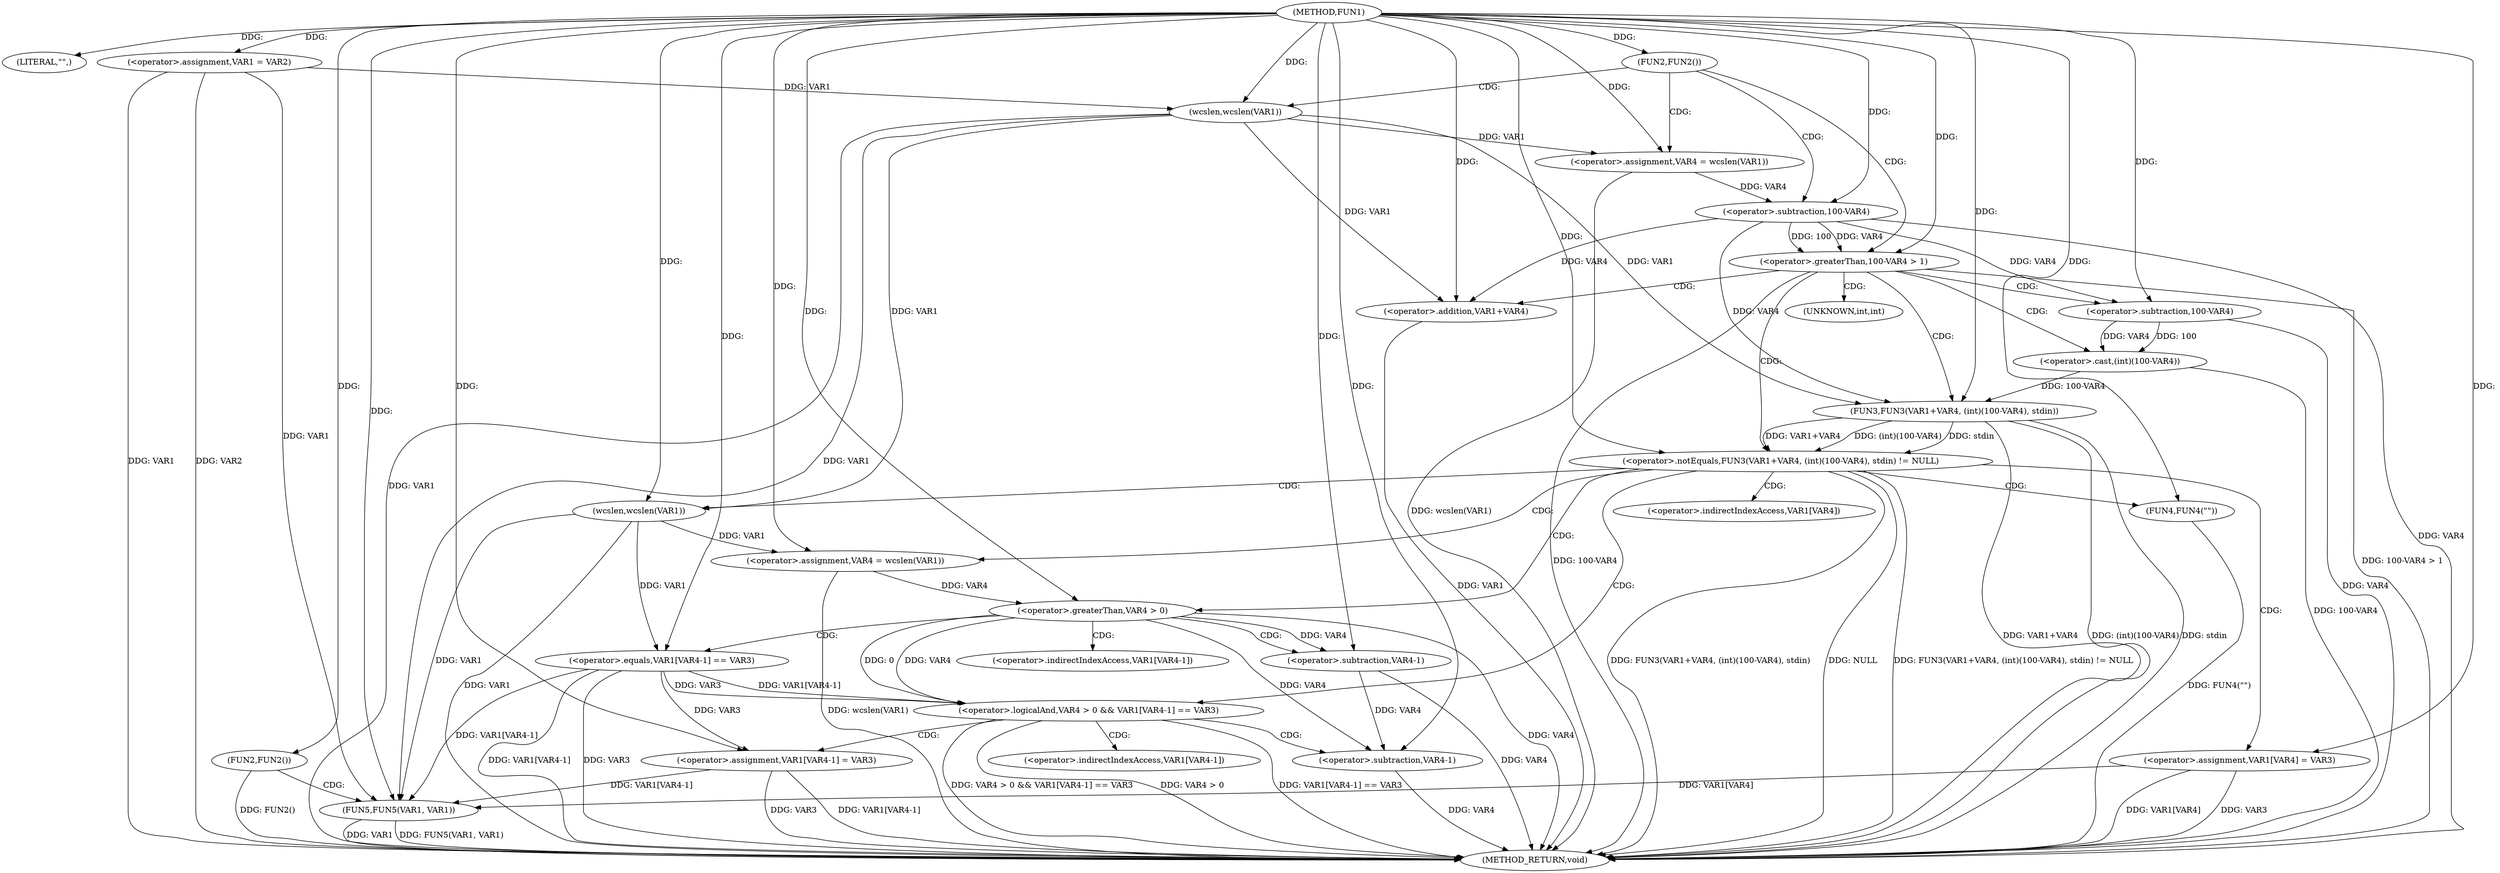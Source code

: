 digraph FUN1 {  
"1000100" [label = "(METHOD,FUN1)" ]
"1000176" [label = "(METHOD_RETURN,void)" ]
"1000103" [label = "(LITERAL,\"\",)" ]
"1000104" [label = "(<operator>.assignment,VAR1 = VAR2)" ]
"1000108" [label = "(FUN2,FUN2())" ]
"1000112" [label = "(<operator>.assignment,VAR4 = wcslen(VAR1))" ]
"1000114" [label = "(wcslen,wcslen(VAR1))" ]
"1000117" [label = "(<operator>.greaterThan,100-VAR4 > 1)" ]
"1000118" [label = "(<operator>.subtraction,100-VAR4)" ]
"1000124" [label = "(<operator>.notEquals,FUN3(VAR1+VAR4, (int)(100-VAR4), stdin) != NULL)" ]
"1000125" [label = "(FUN3,FUN3(VAR1+VAR4, (int)(100-VAR4), stdin))" ]
"1000126" [label = "(<operator>.addition,VAR1+VAR4)" ]
"1000129" [label = "(<operator>.cast,(int)(100-VAR4))" ]
"1000131" [label = "(<operator>.subtraction,100-VAR4)" ]
"1000137" [label = "(<operator>.assignment,VAR4 = wcslen(VAR1))" ]
"1000139" [label = "(wcslen,wcslen(VAR1))" ]
"1000142" [label = "(<operator>.logicalAnd,VAR4 > 0 && VAR1[VAR4-1] == VAR3)" ]
"1000143" [label = "(<operator>.greaterThan,VAR4 > 0)" ]
"1000146" [label = "(<operator>.equals,VAR1[VAR4-1] == VAR3)" ]
"1000149" [label = "(<operator>.subtraction,VAR4-1)" ]
"1000154" [label = "(<operator>.assignment,VAR1[VAR4-1] = VAR3)" ]
"1000157" [label = "(<operator>.subtraction,VAR4-1)" ]
"1000163" [label = "(FUN4,FUN4(\"\"))" ]
"1000165" [label = "(<operator>.assignment,VAR1[VAR4] = VAR3)" ]
"1000171" [label = "(FUN2,FUN2())" ]
"1000173" [label = "(FUN5,FUN5(VAR1, VAR1))" ]
"1000130" [label = "(UNKNOWN,int,int)" ]
"1000147" [label = "(<operator>.indirectIndexAccess,VAR1[VAR4-1])" ]
"1000155" [label = "(<operator>.indirectIndexAccess,VAR1[VAR4-1])" ]
"1000166" [label = "(<operator>.indirectIndexAccess,VAR1[VAR4])" ]
  "1000117" -> "1000176"  [ label = "DDG: 100-VAR4 > 1"] 
  "1000125" -> "1000176"  [ label = "DDG: VAR1+VAR4"] 
  "1000142" -> "1000176"  [ label = "DDG: VAR4 > 0 && VAR1[VAR4-1] == VAR3"] 
  "1000124" -> "1000176"  [ label = "DDG: FUN3(VAR1+VAR4, (int)(100-VAR4), stdin)"] 
  "1000165" -> "1000176"  [ label = "DDG: VAR3"] 
  "1000104" -> "1000176"  [ label = "DDG: VAR1"] 
  "1000137" -> "1000176"  [ label = "DDG: wcslen(VAR1)"] 
  "1000114" -> "1000176"  [ label = "DDG: VAR1"] 
  "1000126" -> "1000176"  [ label = "DDG: VAR1"] 
  "1000117" -> "1000176"  [ label = "DDG: 100-VAR4"] 
  "1000149" -> "1000176"  [ label = "DDG: VAR4"] 
  "1000146" -> "1000176"  [ label = "DDG: VAR1[VAR4-1]"] 
  "1000112" -> "1000176"  [ label = "DDG: wcslen(VAR1)"] 
  "1000154" -> "1000176"  [ label = "DDG: VAR3"] 
  "1000165" -> "1000176"  [ label = "DDG: VAR1[VAR4]"] 
  "1000139" -> "1000176"  [ label = "DDG: VAR1"] 
  "1000146" -> "1000176"  [ label = "DDG: VAR3"] 
  "1000125" -> "1000176"  [ label = "DDG: (int)(100-VAR4)"] 
  "1000154" -> "1000176"  [ label = "DDG: VAR1[VAR4-1]"] 
  "1000157" -> "1000176"  [ label = "DDG: VAR4"] 
  "1000143" -> "1000176"  [ label = "DDG: VAR4"] 
  "1000125" -> "1000176"  [ label = "DDG: stdin"] 
  "1000131" -> "1000176"  [ label = "DDG: VAR4"] 
  "1000124" -> "1000176"  [ label = "DDG: NULL"] 
  "1000118" -> "1000176"  [ label = "DDG: VAR4"] 
  "1000173" -> "1000176"  [ label = "DDG: FUN5(VAR1, VAR1)"] 
  "1000142" -> "1000176"  [ label = "DDG: VAR4 > 0"] 
  "1000171" -> "1000176"  [ label = "DDG: FUN2()"] 
  "1000163" -> "1000176"  [ label = "DDG: FUN4(\"\")"] 
  "1000142" -> "1000176"  [ label = "DDG: VAR1[VAR4-1] == VAR3"] 
  "1000173" -> "1000176"  [ label = "DDG: VAR1"] 
  "1000104" -> "1000176"  [ label = "DDG: VAR2"] 
  "1000129" -> "1000176"  [ label = "DDG: 100-VAR4"] 
  "1000124" -> "1000176"  [ label = "DDG: FUN3(VAR1+VAR4, (int)(100-VAR4), stdin) != NULL"] 
  "1000100" -> "1000103"  [ label = "DDG: "] 
  "1000100" -> "1000104"  [ label = "DDG: "] 
  "1000100" -> "1000108"  [ label = "DDG: "] 
  "1000114" -> "1000112"  [ label = "DDG: VAR1"] 
  "1000100" -> "1000112"  [ label = "DDG: "] 
  "1000104" -> "1000114"  [ label = "DDG: VAR1"] 
  "1000100" -> "1000114"  [ label = "DDG: "] 
  "1000118" -> "1000117"  [ label = "DDG: 100"] 
  "1000118" -> "1000117"  [ label = "DDG: VAR4"] 
  "1000100" -> "1000118"  [ label = "DDG: "] 
  "1000112" -> "1000118"  [ label = "DDG: VAR4"] 
  "1000100" -> "1000117"  [ label = "DDG: "] 
  "1000125" -> "1000124"  [ label = "DDG: VAR1+VAR4"] 
  "1000125" -> "1000124"  [ label = "DDG: (int)(100-VAR4)"] 
  "1000125" -> "1000124"  [ label = "DDG: stdin"] 
  "1000114" -> "1000125"  [ label = "DDG: VAR1"] 
  "1000100" -> "1000125"  [ label = "DDG: "] 
  "1000118" -> "1000125"  [ label = "DDG: VAR4"] 
  "1000114" -> "1000126"  [ label = "DDG: VAR1"] 
  "1000100" -> "1000126"  [ label = "DDG: "] 
  "1000118" -> "1000126"  [ label = "DDG: VAR4"] 
  "1000129" -> "1000125"  [ label = "DDG: 100-VAR4"] 
  "1000131" -> "1000129"  [ label = "DDG: 100"] 
  "1000131" -> "1000129"  [ label = "DDG: VAR4"] 
  "1000100" -> "1000131"  [ label = "DDG: "] 
  "1000118" -> "1000131"  [ label = "DDG: VAR4"] 
  "1000100" -> "1000124"  [ label = "DDG: "] 
  "1000139" -> "1000137"  [ label = "DDG: VAR1"] 
  "1000100" -> "1000137"  [ label = "DDG: "] 
  "1000100" -> "1000139"  [ label = "DDG: "] 
  "1000114" -> "1000139"  [ label = "DDG: VAR1"] 
  "1000143" -> "1000142"  [ label = "DDG: VAR4"] 
  "1000143" -> "1000142"  [ label = "DDG: 0"] 
  "1000137" -> "1000143"  [ label = "DDG: VAR4"] 
  "1000100" -> "1000143"  [ label = "DDG: "] 
  "1000146" -> "1000142"  [ label = "DDG: VAR1[VAR4-1]"] 
  "1000146" -> "1000142"  [ label = "DDG: VAR3"] 
  "1000139" -> "1000146"  [ label = "DDG: VAR1"] 
  "1000143" -> "1000149"  [ label = "DDG: VAR4"] 
  "1000100" -> "1000149"  [ label = "DDG: "] 
  "1000100" -> "1000146"  [ label = "DDG: "] 
  "1000146" -> "1000154"  [ label = "DDG: VAR3"] 
  "1000100" -> "1000154"  [ label = "DDG: "] 
  "1000143" -> "1000157"  [ label = "DDG: VAR4"] 
  "1000149" -> "1000157"  [ label = "DDG: VAR4"] 
  "1000100" -> "1000157"  [ label = "DDG: "] 
  "1000100" -> "1000163"  [ label = "DDG: "] 
  "1000100" -> "1000165"  [ label = "DDG: "] 
  "1000100" -> "1000171"  [ label = "DDG: "] 
  "1000104" -> "1000173"  [ label = "DDG: VAR1"] 
  "1000154" -> "1000173"  [ label = "DDG: VAR1[VAR4-1]"] 
  "1000114" -> "1000173"  [ label = "DDG: VAR1"] 
  "1000146" -> "1000173"  [ label = "DDG: VAR1[VAR4-1]"] 
  "1000165" -> "1000173"  [ label = "DDG: VAR1[VAR4]"] 
  "1000139" -> "1000173"  [ label = "DDG: VAR1"] 
  "1000100" -> "1000173"  [ label = "DDG: "] 
  "1000108" -> "1000117"  [ label = "CDG: "] 
  "1000108" -> "1000114"  [ label = "CDG: "] 
  "1000108" -> "1000118"  [ label = "CDG: "] 
  "1000108" -> "1000112"  [ label = "CDG: "] 
  "1000117" -> "1000125"  [ label = "CDG: "] 
  "1000117" -> "1000131"  [ label = "CDG: "] 
  "1000117" -> "1000126"  [ label = "CDG: "] 
  "1000117" -> "1000129"  [ label = "CDG: "] 
  "1000117" -> "1000124"  [ label = "CDG: "] 
  "1000117" -> "1000130"  [ label = "CDG: "] 
  "1000124" -> "1000142"  [ label = "CDG: "] 
  "1000124" -> "1000166"  [ label = "CDG: "] 
  "1000124" -> "1000139"  [ label = "CDG: "] 
  "1000124" -> "1000165"  [ label = "CDG: "] 
  "1000124" -> "1000163"  [ label = "CDG: "] 
  "1000124" -> "1000143"  [ label = "CDG: "] 
  "1000124" -> "1000137"  [ label = "CDG: "] 
  "1000142" -> "1000157"  [ label = "CDG: "] 
  "1000142" -> "1000155"  [ label = "CDG: "] 
  "1000142" -> "1000154"  [ label = "CDG: "] 
  "1000143" -> "1000149"  [ label = "CDG: "] 
  "1000143" -> "1000147"  [ label = "CDG: "] 
  "1000143" -> "1000146"  [ label = "CDG: "] 
  "1000171" -> "1000173"  [ label = "CDG: "] 
}
